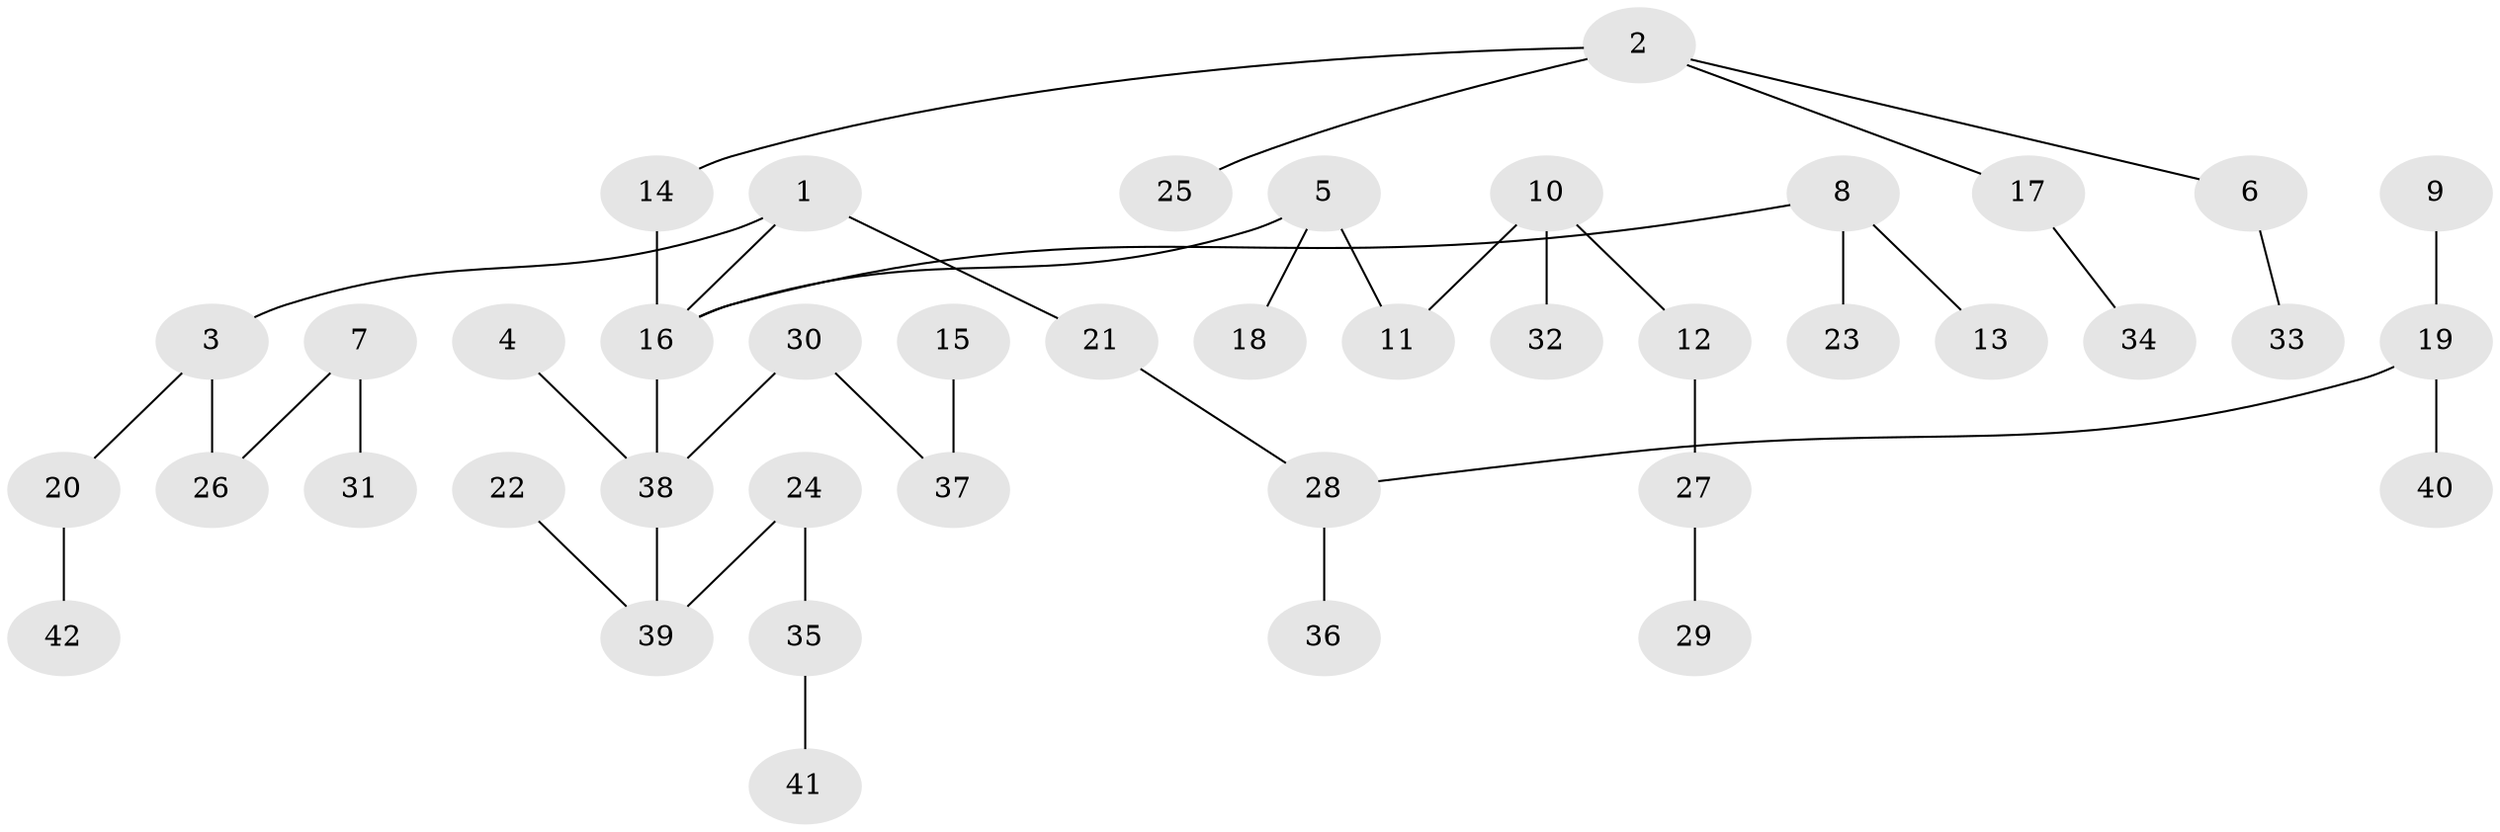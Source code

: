 // original degree distribution, {6: 0.024096385542168676, 3: 0.18072289156626506, 4: 0.0963855421686747, 1: 0.4939759036144578, 2: 0.20481927710843373}
// Generated by graph-tools (version 1.1) at 2025/02/03/09/25 03:02:29]
// undirected, 42 vertices, 41 edges
graph export_dot {
graph [start="1"]
  node [color=gray90,style=filled];
  1;
  2;
  3;
  4;
  5;
  6;
  7;
  8;
  9;
  10;
  11;
  12;
  13;
  14;
  15;
  16;
  17;
  18;
  19;
  20;
  21;
  22;
  23;
  24;
  25;
  26;
  27;
  28;
  29;
  30;
  31;
  32;
  33;
  34;
  35;
  36;
  37;
  38;
  39;
  40;
  41;
  42;
  1 -- 3 [weight=1.0];
  1 -- 16 [weight=1.0];
  1 -- 21 [weight=1.0];
  2 -- 6 [weight=1.0];
  2 -- 14 [weight=1.0];
  2 -- 17 [weight=1.0];
  2 -- 25 [weight=1.0];
  3 -- 20 [weight=1.0];
  3 -- 26 [weight=1.0];
  4 -- 38 [weight=1.0];
  5 -- 11 [weight=1.0];
  5 -- 16 [weight=1.0];
  5 -- 18 [weight=1.0];
  6 -- 33 [weight=1.0];
  7 -- 26 [weight=1.0];
  7 -- 31 [weight=1.0];
  8 -- 13 [weight=1.0];
  8 -- 16 [weight=1.0];
  8 -- 23 [weight=1.0];
  9 -- 19 [weight=1.0];
  10 -- 11 [weight=1.0];
  10 -- 12 [weight=1.0];
  10 -- 32 [weight=1.0];
  12 -- 27 [weight=1.0];
  14 -- 16 [weight=1.0];
  15 -- 37 [weight=1.0];
  16 -- 38 [weight=1.0];
  17 -- 34 [weight=1.0];
  19 -- 28 [weight=1.0];
  19 -- 40 [weight=1.0];
  20 -- 42 [weight=1.0];
  21 -- 28 [weight=1.0];
  22 -- 39 [weight=1.0];
  24 -- 35 [weight=1.0];
  24 -- 39 [weight=1.0];
  27 -- 29 [weight=1.0];
  28 -- 36 [weight=1.0];
  30 -- 37 [weight=1.0];
  30 -- 38 [weight=1.0];
  35 -- 41 [weight=1.0];
  38 -- 39 [weight=1.0];
}
